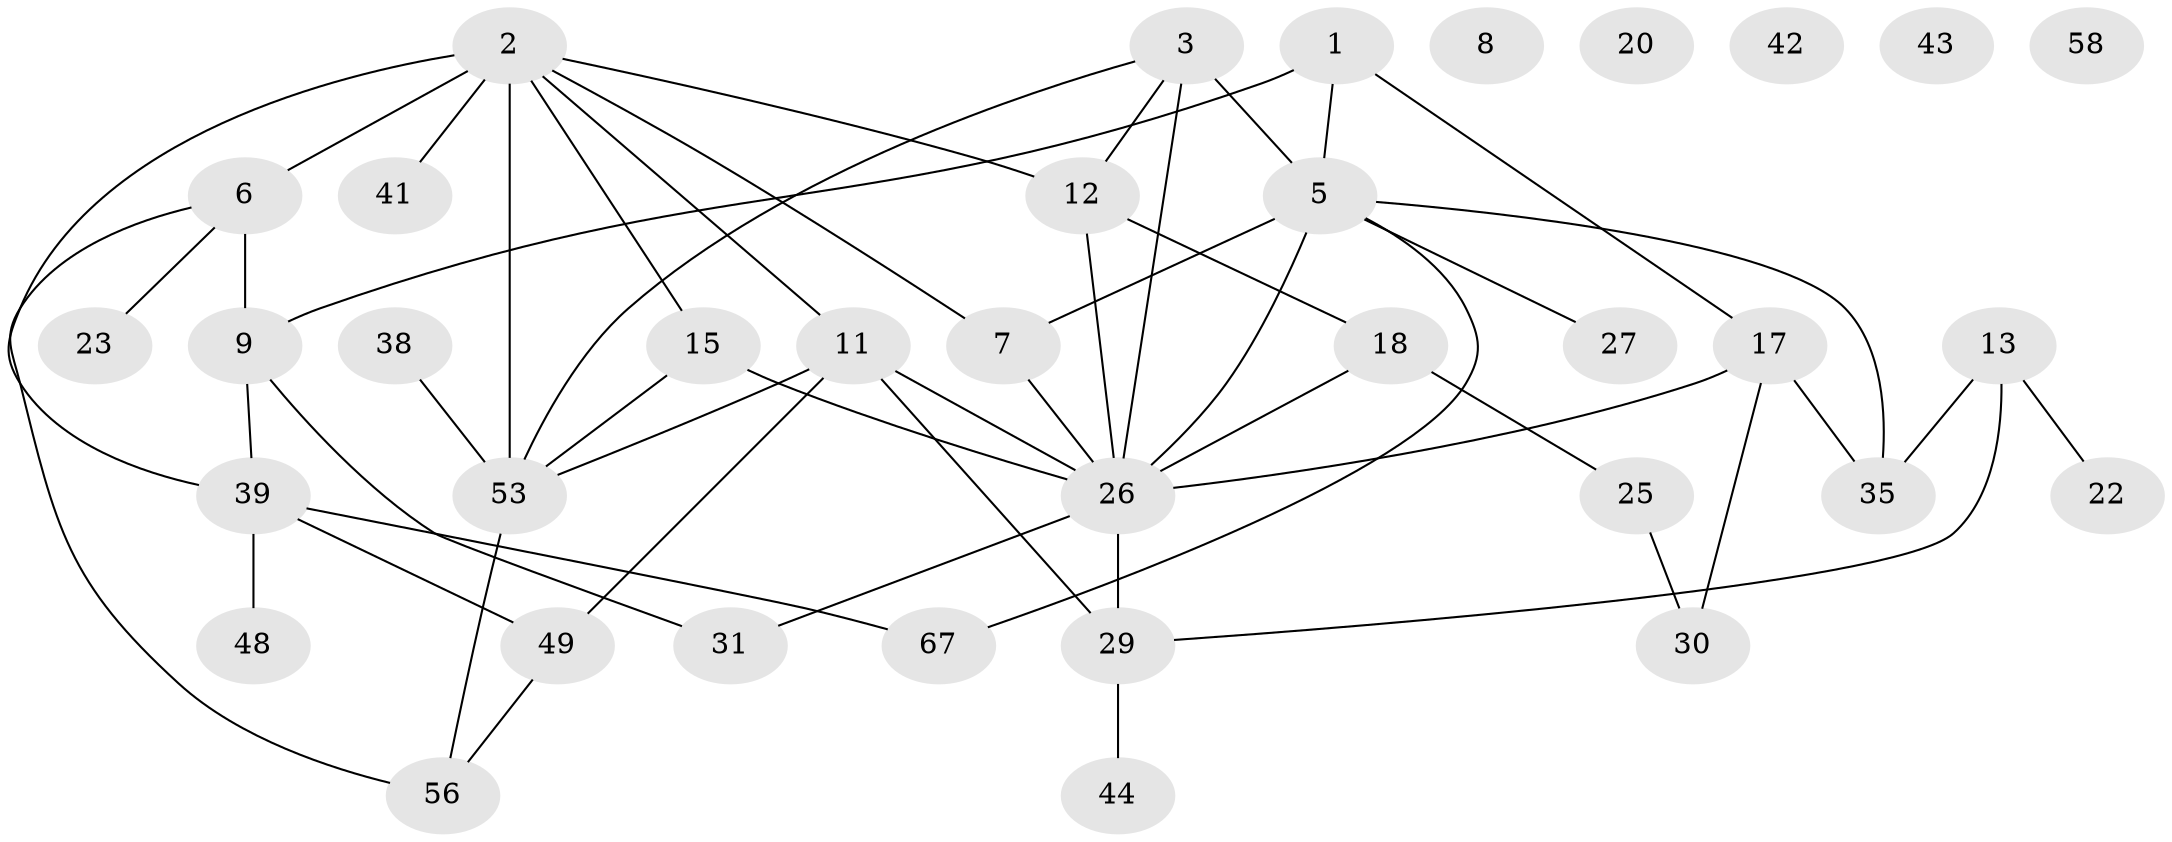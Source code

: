 // original degree distribution, {4: 0.1232876712328767, 5: 0.0958904109589041, 2: 0.2602739726027397, 1: 0.1780821917808219, 3: 0.2328767123287671, 0: 0.0684931506849315, 6: 0.0273972602739726, 7: 0.0136986301369863}
// Generated by graph-tools (version 1.1) at 2025/13/03/09/25 04:13:11]
// undirected, 36 vertices, 52 edges
graph export_dot {
graph [start="1"]
  node [color=gray90,style=filled];
  1 [super="+4"];
  2 [super="+19+21+10"];
  3 [super="+24+14"];
  5 [super="+52+33"];
  6 [super="+34"];
  7;
  8;
  9 [super="+68"];
  11 [super="+50+60+47"];
  12 [super="+16"];
  13 [super="+65"];
  15;
  17;
  18 [super="+46"];
  20;
  22;
  23;
  25 [super="+57"];
  26 [super="+32+28+37"];
  27 [super="+54"];
  29 [super="+64"];
  30 [super="+36"];
  31;
  35 [super="+45"];
  38;
  39 [super="+40"];
  41;
  42;
  43;
  44;
  48 [super="+63"];
  49;
  53 [super="+59+55"];
  56;
  58;
  67 [super="+71"];
  1 -- 17;
  1 -- 9;
  1 -- 5;
  2 -- 12 [weight=2];
  2 -- 6 [weight=2];
  2 -- 53 [weight=2];
  2 -- 7;
  2 -- 11;
  2 -- 15;
  2 -- 39;
  2 -- 41;
  3 -- 26 [weight=2];
  3 -- 12;
  3 -- 53;
  3 -- 5;
  5 -- 26 [weight=2];
  5 -- 67;
  5 -- 35;
  5 -- 7;
  5 -- 27;
  6 -- 23;
  6 -- 56;
  6 -- 9;
  7 -- 26;
  9 -- 31;
  9 -- 39;
  11 -- 49;
  11 -- 26 [weight=2];
  11 -- 29;
  11 -- 53;
  12 -- 18;
  12 -- 26;
  13 -- 29;
  13 -- 35;
  13 -- 22;
  15 -- 53;
  15 -- 26 [weight=2];
  17 -- 35;
  17 -- 30;
  17 -- 26;
  18 -- 25;
  18 -- 26;
  25 -- 30;
  26 -- 31;
  26 -- 29;
  29 -- 44;
  38 -- 53;
  39 -- 49;
  39 -- 48;
  39 -- 67;
  49 -- 56;
  53 -- 56;
}
